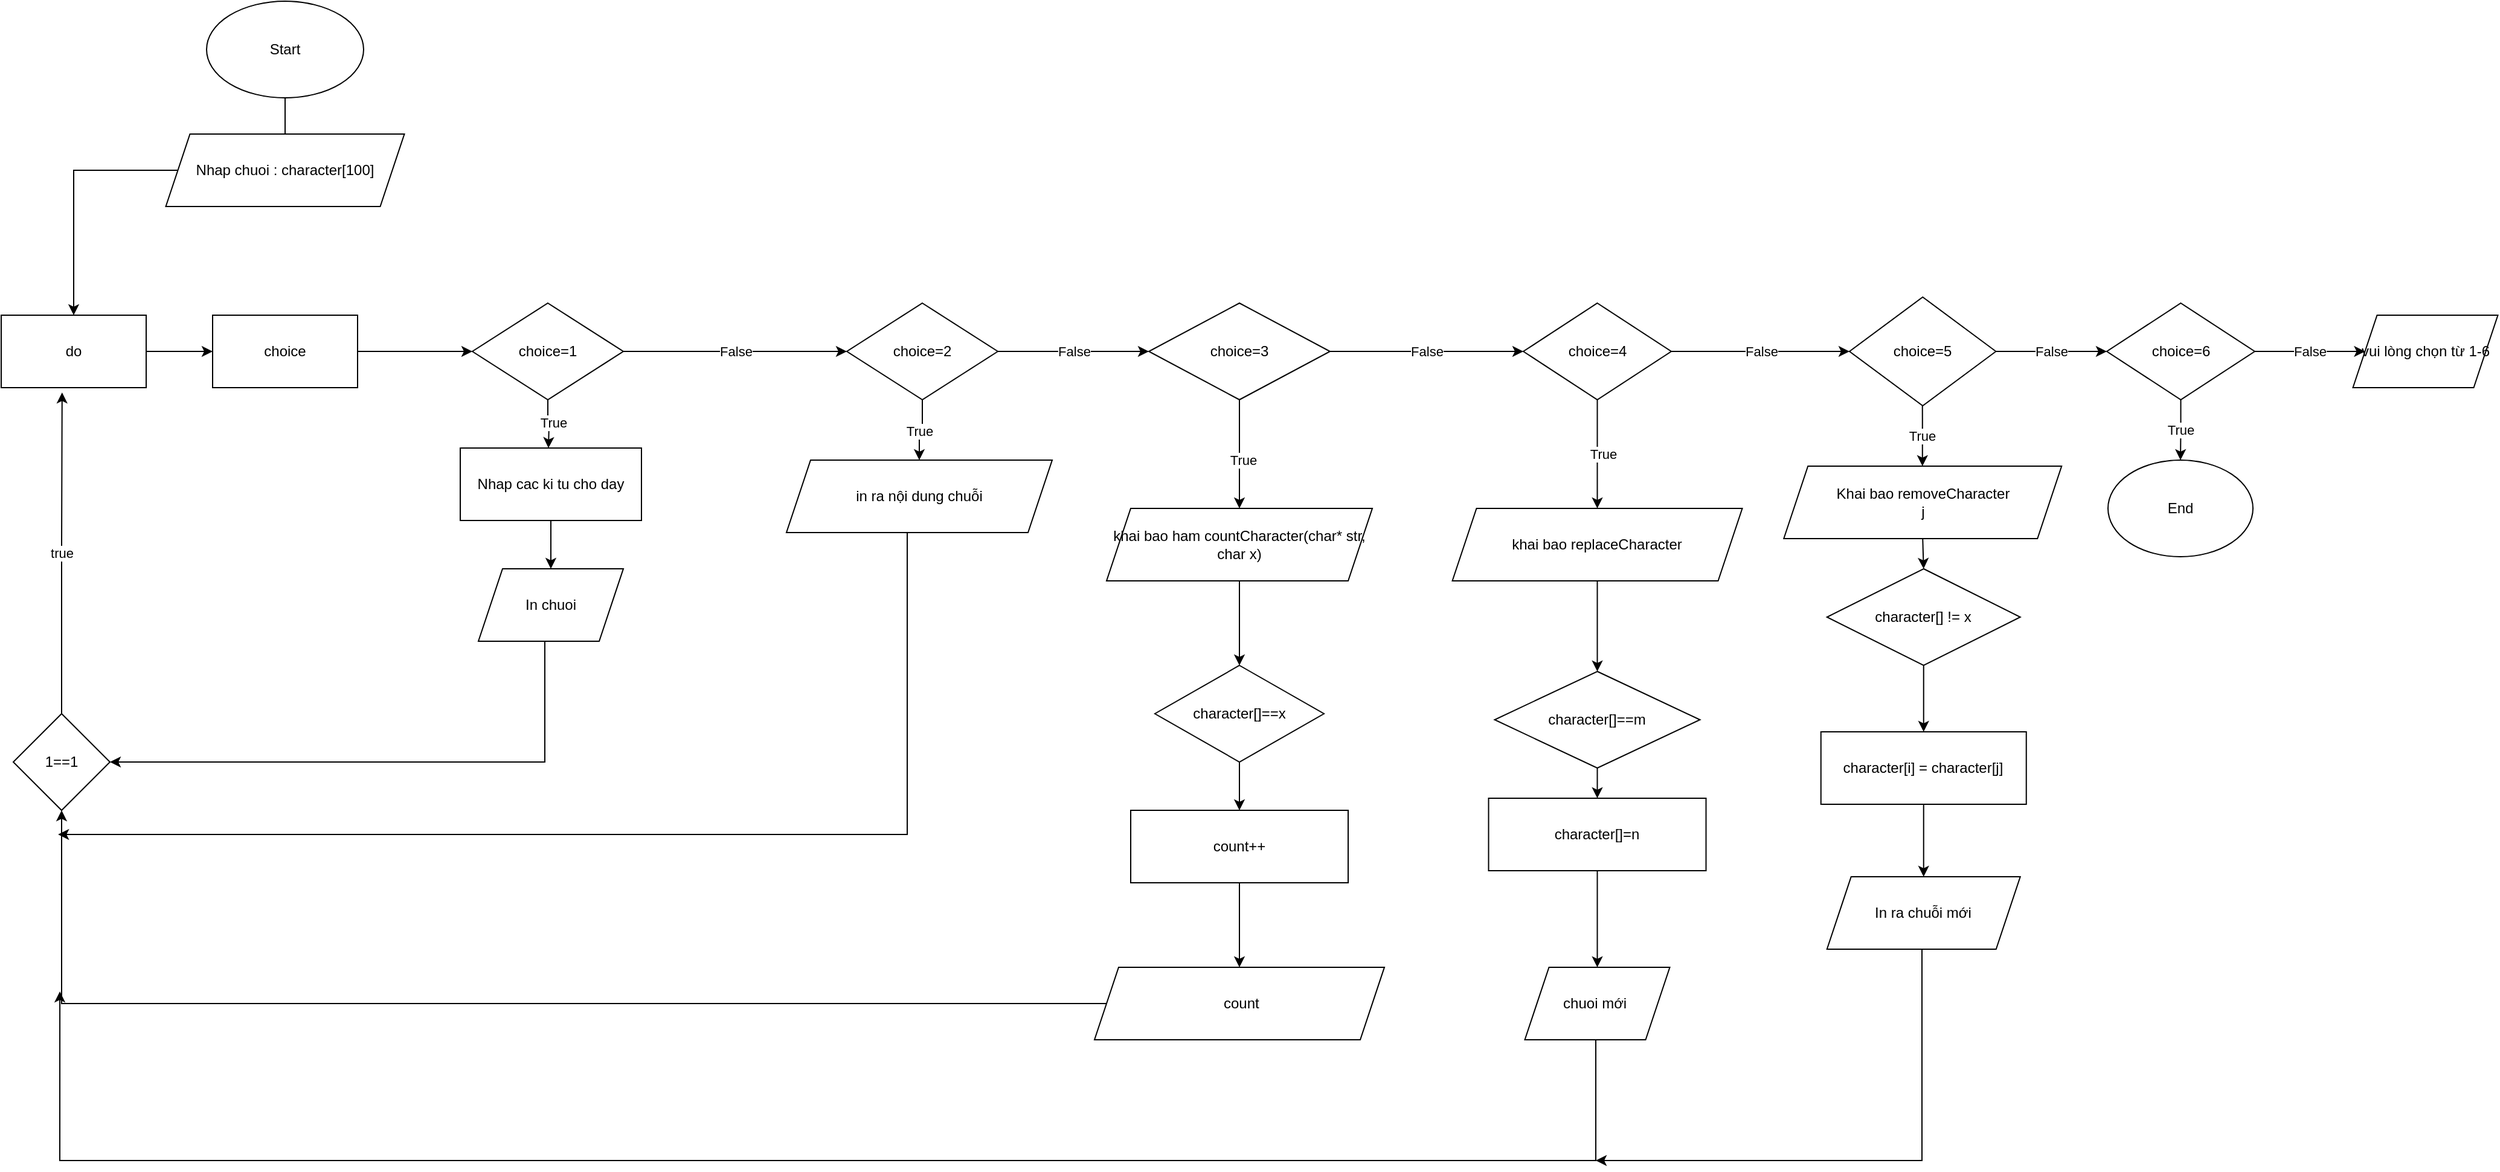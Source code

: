 <mxfile version="22.1.4" type="device">
  <diagram name="Trang-1" id="nKL-RL-9Hi9xbAjEonlU">
    <mxGraphModel dx="88" dy="508" grid="1" gridSize="10" guides="1" tooltips="1" connect="1" arrows="1" fold="1" page="1" pageScale="1" pageWidth="827" pageHeight="1169" math="0" shadow="0">
      <root>
        <mxCell id="0" />
        <mxCell id="1" parent="0" />
        <mxCell id="yo5zVEvIdZrcmJfwUsti-1" style="edgeStyle=orthogonalEdgeStyle;rounded=0;orthogonalLoop=1;jettySize=auto;html=1;" edge="1" parent="1" source="yo5zVEvIdZrcmJfwUsti-2">
          <mxGeometry relative="1" as="geometry">
            <mxPoint x="1325" y="170" as="targetPoint" />
          </mxGeometry>
        </mxCell>
        <mxCell id="yo5zVEvIdZrcmJfwUsti-2" value="Start" style="ellipse;whiteSpace=wrap;html=1;" vertex="1" parent="1">
          <mxGeometry x="1260" y="30" width="130" height="80" as="geometry" />
        </mxCell>
        <mxCell id="yo5zVEvIdZrcmJfwUsti-92" style="edgeStyle=orthogonalEdgeStyle;rounded=0;orthogonalLoop=1;jettySize=auto;html=1;entryX=0.5;entryY=0;entryDx=0;entryDy=0;" edge="1" parent="1" source="yo5zVEvIdZrcmJfwUsti-4" target="yo5zVEvIdZrcmJfwUsti-91">
          <mxGeometry relative="1" as="geometry" />
        </mxCell>
        <mxCell id="yo5zVEvIdZrcmJfwUsti-4" value="Nhap chuoi : character[100]" style="shape=parallelogram;perimeter=parallelogramPerimeter;whiteSpace=wrap;html=1;fixedSize=1;" vertex="1" parent="1">
          <mxGeometry x="1226.25" y="140" width="197.5" height="60" as="geometry" />
        </mxCell>
        <mxCell id="yo5zVEvIdZrcmJfwUsti-9" style="edgeStyle=orthogonalEdgeStyle;rounded=0;orthogonalLoop=1;jettySize=auto;html=1;exitX=0.5;exitY=1;exitDx=0;exitDy=0;" edge="1" parent="1" source="yo5zVEvIdZrcmJfwUsti-11">
          <mxGeometry relative="1" as="geometry">
            <mxPoint x="1543" y="400" as="targetPoint" />
          </mxGeometry>
        </mxCell>
        <mxCell id="yo5zVEvIdZrcmJfwUsti-10" value="True" style="edgeLabel;html=1;align=center;verticalAlign=middle;resizable=0;points=[];" vertex="1" connectable="0" parent="yo5zVEvIdZrcmJfwUsti-9">
          <mxGeometry x="-0.088" y="3" relative="1" as="geometry">
            <mxPoint x="1" as="offset" />
          </mxGeometry>
        </mxCell>
        <mxCell id="yo5zVEvIdZrcmJfwUsti-75" value="False" style="edgeStyle=orthogonalEdgeStyle;rounded=0;orthogonalLoop=1;jettySize=auto;html=1;" edge="1" parent="1" source="yo5zVEvIdZrcmJfwUsti-11" target="yo5zVEvIdZrcmJfwUsti-16">
          <mxGeometry relative="1" as="geometry" />
        </mxCell>
        <mxCell id="yo5zVEvIdZrcmJfwUsti-11" value="choice=1" style="rhombus;whiteSpace=wrap;html=1;" vertex="1" parent="1">
          <mxGeometry x="1480" y="280" width="125" height="80" as="geometry" />
        </mxCell>
        <mxCell id="yo5zVEvIdZrcmJfwUsti-12" style="edgeStyle=orthogonalEdgeStyle;rounded=0;orthogonalLoop=1;jettySize=auto;html=1;exitX=0.5;exitY=1;exitDx=0;exitDy=0;entryX=0.5;entryY=0;entryDx=0;entryDy=0;" edge="1" parent="1" source="yo5zVEvIdZrcmJfwUsti-16" target="yo5zVEvIdZrcmJfwUsti-30">
          <mxGeometry relative="1" as="geometry">
            <mxPoint x="1160" y="630" as="targetPoint" />
            <mxPoint x="1360" y="640" as="sourcePoint" />
          </mxGeometry>
        </mxCell>
        <mxCell id="yo5zVEvIdZrcmJfwUsti-13" value="True" style="edgeLabel;html=1;align=center;verticalAlign=middle;resizable=0;points=[];" vertex="1" connectable="0" parent="yo5zVEvIdZrcmJfwUsti-12">
          <mxGeometry x="0.074" relative="1" as="geometry">
            <mxPoint as="offset" />
          </mxGeometry>
        </mxCell>
        <mxCell id="yo5zVEvIdZrcmJfwUsti-76" value="False" style="edgeStyle=orthogonalEdgeStyle;rounded=0;orthogonalLoop=1;jettySize=auto;html=1;" edge="1" parent="1" source="yo5zVEvIdZrcmJfwUsti-16" target="yo5zVEvIdZrcmJfwUsti-21">
          <mxGeometry relative="1" as="geometry" />
        </mxCell>
        <mxCell id="yo5zVEvIdZrcmJfwUsti-16" value="choice=2" style="rhombus;whiteSpace=wrap;html=1;" vertex="1" parent="1">
          <mxGeometry x="1790" y="280" width="125" height="80" as="geometry" />
        </mxCell>
        <mxCell id="yo5zVEvIdZrcmJfwUsti-17" style="edgeStyle=orthogonalEdgeStyle;rounded=0;orthogonalLoop=1;jettySize=auto;html=1;exitX=0.5;exitY=1;exitDx=0;exitDy=0;entryX=0.5;entryY=0;entryDx=0;entryDy=0;" edge="1" parent="1" source="yo5zVEvIdZrcmJfwUsti-21" target="yo5zVEvIdZrcmJfwUsti-23">
          <mxGeometry relative="1" as="geometry">
            <mxPoint x="1160" y="790" as="targetPoint" />
            <mxPoint x="1930" y="770" as="sourcePoint" />
          </mxGeometry>
        </mxCell>
        <mxCell id="yo5zVEvIdZrcmJfwUsti-18" value="True" style="edgeLabel;html=1;align=center;verticalAlign=middle;resizable=0;points=[];" vertex="1" connectable="0" parent="yo5zVEvIdZrcmJfwUsti-17">
          <mxGeometry x="0.099" y="3" relative="1" as="geometry">
            <mxPoint as="offset" />
          </mxGeometry>
        </mxCell>
        <mxCell id="yo5zVEvIdZrcmJfwUsti-77" value="False" style="edgeStyle=orthogonalEdgeStyle;rounded=0;orthogonalLoop=1;jettySize=auto;html=1;" edge="1" parent="1" source="yo5zVEvIdZrcmJfwUsti-21" target="yo5zVEvIdZrcmJfwUsti-35">
          <mxGeometry relative="1" as="geometry" />
        </mxCell>
        <mxCell id="yo5zVEvIdZrcmJfwUsti-21" value="choice=3" style="rhombus;whiteSpace=wrap;html=1;" vertex="1" parent="1">
          <mxGeometry x="2040" y="280" width="150" height="80" as="geometry" />
        </mxCell>
        <mxCell id="yo5zVEvIdZrcmJfwUsti-81" value="" style="edgeStyle=orthogonalEdgeStyle;rounded=0;orthogonalLoop=1;jettySize=auto;html=1;" edge="1" parent="1" source="yo5zVEvIdZrcmJfwUsti-23" target="yo5zVEvIdZrcmJfwUsti-55">
          <mxGeometry relative="1" as="geometry" />
        </mxCell>
        <mxCell id="yo5zVEvIdZrcmJfwUsti-23" value="khai bao ham&amp;nbsp;countCharacter(char* str, char x)" style="shape=parallelogram;perimeter=parallelogramPerimeter;whiteSpace=wrap;html=1;fixedSize=1;" vertex="1" parent="1">
          <mxGeometry x="2005" y="450" width="220" height="60" as="geometry" />
        </mxCell>
        <mxCell id="yo5zVEvIdZrcmJfwUsti-25" style="edgeStyle=orthogonalEdgeStyle;rounded=0;orthogonalLoop=1;jettySize=auto;html=1;exitX=0.5;exitY=1;exitDx=0;exitDy=0;entryX=0.5;entryY=0;entryDx=0;entryDy=0;" edge="1" parent="1" source="yo5zVEvIdZrcmJfwUsti-26" target="yo5zVEvIdZrcmJfwUsti-28">
          <mxGeometry relative="1" as="geometry">
            <mxPoint x="940" y="470" as="targetPoint" />
          </mxGeometry>
        </mxCell>
        <mxCell id="yo5zVEvIdZrcmJfwUsti-26" value="Nhap cac ki tu cho day" style="rounded=0;whiteSpace=wrap;html=1;" vertex="1" parent="1">
          <mxGeometry x="1470" y="400" width="150" height="60" as="geometry" />
        </mxCell>
        <mxCell id="yo5zVEvIdZrcmJfwUsti-102" style="edgeStyle=orthogonalEdgeStyle;rounded=0;orthogonalLoop=1;jettySize=auto;html=1;" edge="1" parent="1" source="yo5zVEvIdZrcmJfwUsti-28" target="yo5zVEvIdZrcmJfwUsti-100">
          <mxGeometry relative="1" as="geometry">
            <mxPoint x="1545" y="680" as="targetPoint" />
            <Array as="points">
              <mxPoint x="1540" y="660" />
            </Array>
          </mxGeometry>
        </mxCell>
        <mxCell id="yo5zVEvIdZrcmJfwUsti-28" value="In chuoi" style="shape=parallelogram;perimeter=parallelogramPerimeter;whiteSpace=wrap;html=1;fixedSize=1;" vertex="1" parent="1">
          <mxGeometry x="1485" y="500" width="120" height="60" as="geometry" />
        </mxCell>
        <mxCell id="yo5zVEvIdZrcmJfwUsti-106" style="edgeStyle=orthogonalEdgeStyle;rounded=0;orthogonalLoop=1;jettySize=auto;html=1;" edge="1" parent="1" source="yo5zVEvIdZrcmJfwUsti-30">
          <mxGeometry relative="1" as="geometry">
            <mxPoint x="1137.091" y="720" as="targetPoint" />
            <Array as="points">
              <mxPoint x="1840" y="720" />
            </Array>
          </mxGeometry>
        </mxCell>
        <mxCell id="yo5zVEvIdZrcmJfwUsti-30" value="in ra nội dung chuỗi" style="shape=parallelogram;perimeter=parallelogramPerimeter;whiteSpace=wrap;html=1;fixedSize=1;" vertex="1" parent="1">
          <mxGeometry x="1740" y="410" width="220" height="60" as="geometry" />
        </mxCell>
        <mxCell id="yo5zVEvIdZrcmJfwUsti-31" style="edgeStyle=orthogonalEdgeStyle;rounded=0;orthogonalLoop=1;jettySize=auto;html=1;entryX=0.5;entryY=0;entryDx=0;entryDy=0;exitX=0.5;exitY=1;exitDx=0;exitDy=0;" edge="1" parent="1" source="yo5zVEvIdZrcmJfwUsti-35" target="yo5zVEvIdZrcmJfwUsti-38">
          <mxGeometry relative="1" as="geometry">
            <mxPoint x="3060" y="940" as="targetPoint" />
            <mxPoint x="3810" y="680" as="sourcePoint" />
          </mxGeometry>
        </mxCell>
        <mxCell id="yo5zVEvIdZrcmJfwUsti-32" value="True" style="edgeLabel;html=1;align=center;verticalAlign=middle;resizable=0;points=[];" vertex="1" connectable="0" parent="yo5zVEvIdZrcmJfwUsti-31">
          <mxGeometry x="-0.007" y="2" relative="1" as="geometry">
            <mxPoint x="2" as="offset" />
          </mxGeometry>
        </mxCell>
        <mxCell id="yo5zVEvIdZrcmJfwUsti-79" value="False" style="edgeStyle=orthogonalEdgeStyle;rounded=0;orthogonalLoop=1;jettySize=auto;html=1;" edge="1" parent="1" source="yo5zVEvIdZrcmJfwUsti-35" target="yo5zVEvIdZrcmJfwUsti-45">
          <mxGeometry relative="1" as="geometry" />
        </mxCell>
        <mxCell id="yo5zVEvIdZrcmJfwUsti-35" value="choice=4" style="rhombus;whiteSpace=wrap;html=1;" vertex="1" parent="1">
          <mxGeometry x="2350" y="280" width="122.5" height="80" as="geometry" />
        </mxCell>
        <mxCell id="yo5zVEvIdZrcmJfwUsti-36" style="edgeStyle=orthogonalEdgeStyle;rounded=0;orthogonalLoop=1;jettySize=auto;html=1;exitX=0.5;exitY=1;exitDx=0;exitDy=0;entryX=0.5;entryY=0;entryDx=0;entryDy=0;" edge="1" parent="1" source="yo5zVEvIdZrcmJfwUsti-59" target="yo5zVEvIdZrcmJfwUsti-60">
          <mxGeometry relative="1" as="geometry">
            <mxPoint x="690" y="960" as="targetPoint" />
            <mxPoint x="730" y="960" as="sourcePoint" />
          </mxGeometry>
        </mxCell>
        <mxCell id="yo5zVEvIdZrcmJfwUsti-37" style="edgeStyle=orthogonalEdgeStyle;rounded=0;orthogonalLoop=1;jettySize=auto;html=1;entryX=0.5;entryY=0;entryDx=0;entryDy=0;exitX=0.5;exitY=1;exitDx=0;exitDy=0;" edge="1" parent="1" source="yo5zVEvIdZrcmJfwUsti-38" target="yo5zVEvIdZrcmJfwUsti-59">
          <mxGeometry relative="1" as="geometry">
            <mxPoint x="2780" y="940" as="targetPoint" />
          </mxGeometry>
        </mxCell>
        <mxCell id="yo5zVEvIdZrcmJfwUsti-38" value="khai bao&amp;nbsp;replaceCharacter" style="shape=parallelogram;perimeter=parallelogramPerimeter;whiteSpace=wrap;html=1;fixedSize=1;" vertex="1" parent="1">
          <mxGeometry x="2291.25" y="450" width="240" height="60" as="geometry" />
        </mxCell>
        <mxCell id="yo5zVEvIdZrcmJfwUsti-80" value="False" style="edgeStyle=orthogonalEdgeStyle;rounded=0;orthogonalLoop=1;jettySize=auto;html=1;" edge="1" parent="1" source="yo5zVEvIdZrcmJfwUsti-45" target="yo5zVEvIdZrcmJfwUsti-52">
          <mxGeometry relative="1" as="geometry" />
        </mxCell>
        <mxCell id="yo5zVEvIdZrcmJfwUsti-45" value="choice=5" style="rhombus;whiteSpace=wrap;html=1;" vertex="1" parent="1">
          <mxGeometry x="2620" y="275" width="121.25" height="90" as="geometry" />
        </mxCell>
        <mxCell id="yo5zVEvIdZrcmJfwUsti-46" style="edgeStyle=orthogonalEdgeStyle;rounded=0;orthogonalLoop=1;jettySize=auto;html=1;entryX=0.5;entryY=0;entryDx=0;entryDy=0;exitX=0.5;exitY=1;exitDx=0;exitDy=0;" edge="1" parent="1" source="yo5zVEvIdZrcmJfwUsti-47" target="yo5zVEvIdZrcmJfwUsti-64">
          <mxGeometry relative="1" as="geometry">
            <mxPoint x="2511.37" y="445" as="targetPoint" />
          </mxGeometry>
        </mxCell>
        <mxCell id="yo5zVEvIdZrcmJfwUsti-47" value="Khai bao&amp;nbsp;removeCharacter&lt;br&gt;j" style="shape=parallelogram;perimeter=parallelogramPerimeter;whiteSpace=wrap;html=1;fixedSize=1;" vertex="1" parent="1">
          <mxGeometry x="2565.62" y="415" width="230" height="60" as="geometry" />
        </mxCell>
        <mxCell id="yo5zVEvIdZrcmJfwUsti-87" value="True" style="edgeStyle=orthogonalEdgeStyle;rounded=0;orthogonalLoop=1;jettySize=auto;html=1;" edge="1" parent="1" target="yo5zVEvIdZrcmJfwUsti-47">
          <mxGeometry relative="1" as="geometry">
            <mxPoint x="2680.37" y="365" as="sourcePoint" />
            <Array as="points">
              <mxPoint x="2680.37" y="375" />
              <mxPoint x="2680.37" y="375" />
            </Array>
          </mxGeometry>
        </mxCell>
        <mxCell id="yo5zVEvIdZrcmJfwUsti-96" value="False" style="edgeStyle=orthogonalEdgeStyle;rounded=0;orthogonalLoop=1;jettySize=auto;html=1;" edge="1" parent="1" source="yo5zVEvIdZrcmJfwUsti-52" target="yo5zVEvIdZrcmJfwUsti-95">
          <mxGeometry relative="1" as="geometry" />
        </mxCell>
        <mxCell id="yo5zVEvIdZrcmJfwUsti-98" value="True" style="edgeStyle=orthogonalEdgeStyle;rounded=0;orthogonalLoop=1;jettySize=auto;html=1;entryX=0.5;entryY=0;entryDx=0;entryDy=0;" edge="1" parent="1" source="yo5zVEvIdZrcmJfwUsti-52" target="yo5zVEvIdZrcmJfwUsti-97">
          <mxGeometry relative="1" as="geometry">
            <mxPoint x="2894.25" y="390" as="targetPoint" />
          </mxGeometry>
        </mxCell>
        <mxCell id="yo5zVEvIdZrcmJfwUsti-52" value="choice=6" style="rhombus;whiteSpace=wrap;html=1;" vertex="1" parent="1">
          <mxGeometry x="2833" y="280" width="122.5" height="80" as="geometry" />
        </mxCell>
        <mxCell id="yo5zVEvIdZrcmJfwUsti-82" value="" style="edgeStyle=orthogonalEdgeStyle;rounded=0;orthogonalLoop=1;jettySize=auto;html=1;" edge="1" parent="1" source="yo5zVEvIdZrcmJfwUsti-55" target="yo5zVEvIdZrcmJfwUsti-56">
          <mxGeometry relative="1" as="geometry" />
        </mxCell>
        <mxCell id="yo5zVEvIdZrcmJfwUsti-55" value="character[]==x" style="rhombus;whiteSpace=wrap;html=1;" vertex="1" parent="1">
          <mxGeometry x="2045" y="580" width="140" height="80" as="geometry" />
        </mxCell>
        <mxCell id="yo5zVEvIdZrcmJfwUsti-83" value="" style="edgeStyle=orthogonalEdgeStyle;rounded=0;orthogonalLoop=1;jettySize=auto;html=1;" edge="1" parent="1" source="yo5zVEvIdZrcmJfwUsti-56" target="yo5zVEvIdZrcmJfwUsti-58">
          <mxGeometry relative="1" as="geometry" />
        </mxCell>
        <mxCell id="yo5zVEvIdZrcmJfwUsti-56" value="count++" style="rounded=0;whiteSpace=wrap;html=1;" vertex="1" parent="1">
          <mxGeometry x="2025" y="700" width="180" height="60" as="geometry" />
        </mxCell>
        <mxCell id="yo5zVEvIdZrcmJfwUsti-103" style="edgeStyle=orthogonalEdgeStyle;rounded=0;orthogonalLoop=1;jettySize=auto;html=1;entryX=0.5;entryY=1;entryDx=0;entryDy=0;" edge="1" parent="1" source="yo5zVEvIdZrcmJfwUsti-58" target="yo5zVEvIdZrcmJfwUsti-100">
          <mxGeometry relative="1" as="geometry" />
        </mxCell>
        <mxCell id="yo5zVEvIdZrcmJfwUsti-58" value="&amp;nbsp;count" style="shape=parallelogram;perimeter=parallelogramPerimeter;whiteSpace=wrap;html=1;fixedSize=1;" vertex="1" parent="1">
          <mxGeometry x="1995" y="830" width="240" height="60" as="geometry" />
        </mxCell>
        <mxCell id="yo5zVEvIdZrcmJfwUsti-59" value="character[]==m" style="rhombus;whiteSpace=wrap;html=1;" vertex="1" parent="1">
          <mxGeometry x="2326.25" y="585" width="170" height="80" as="geometry" />
        </mxCell>
        <mxCell id="yo5zVEvIdZrcmJfwUsti-85" value="" style="edgeStyle=orthogonalEdgeStyle;rounded=0;orthogonalLoop=1;jettySize=auto;html=1;" edge="1" parent="1" source="yo5zVEvIdZrcmJfwUsti-60" target="yo5zVEvIdZrcmJfwUsti-84">
          <mxGeometry relative="1" as="geometry" />
        </mxCell>
        <mxCell id="yo5zVEvIdZrcmJfwUsti-60" value="character[]=n" style="rounded=0;whiteSpace=wrap;html=1;" vertex="1" parent="1">
          <mxGeometry x="2321.25" y="690" width="180" height="60" as="geometry" />
        </mxCell>
        <mxCell id="yo5zVEvIdZrcmJfwUsti-63" style="edgeStyle=orthogonalEdgeStyle;rounded=0;orthogonalLoop=1;jettySize=auto;html=1;exitX=0.5;exitY=1;exitDx=0;exitDy=0;entryX=0.5;entryY=0;entryDx=0;entryDy=0;" edge="1" parent="1" source="yo5zVEvIdZrcmJfwUsti-64" target="yo5zVEvIdZrcmJfwUsti-66">
          <mxGeometry relative="1" as="geometry">
            <mxPoint x="2301.37" y="445" as="targetPoint" />
          </mxGeometry>
        </mxCell>
        <mxCell id="yo5zVEvIdZrcmJfwUsti-64" value="character[] != x" style="rhombus;whiteSpace=wrap;html=1;" vertex="1" parent="1">
          <mxGeometry x="2601.37" y="500" width="160" height="80" as="geometry" />
        </mxCell>
        <mxCell id="yo5zVEvIdZrcmJfwUsti-89" value="" style="edgeStyle=orthogonalEdgeStyle;rounded=0;orthogonalLoop=1;jettySize=auto;html=1;" edge="1" parent="1" source="yo5zVEvIdZrcmJfwUsti-66" target="yo5zVEvIdZrcmJfwUsti-68">
          <mxGeometry relative="1" as="geometry" />
        </mxCell>
        <mxCell id="yo5zVEvIdZrcmJfwUsti-66" value="character[i] = character[j]" style="rounded=0;whiteSpace=wrap;html=1;" vertex="1" parent="1">
          <mxGeometry x="2596.37" y="635" width="170" height="60" as="geometry" />
        </mxCell>
        <mxCell id="yo5zVEvIdZrcmJfwUsti-105" style="edgeStyle=orthogonalEdgeStyle;rounded=0;orthogonalLoop=1;jettySize=auto;html=1;" edge="1" parent="1" source="yo5zVEvIdZrcmJfwUsti-68">
          <mxGeometry relative="1" as="geometry">
            <mxPoint x="2410" y="990" as="targetPoint" />
            <Array as="points">
              <mxPoint x="2680" y="990" />
            </Array>
          </mxGeometry>
        </mxCell>
        <mxCell id="yo5zVEvIdZrcmJfwUsti-68" value="In ra chuỗi mới" style="shape=parallelogram;perimeter=parallelogramPerimeter;whiteSpace=wrap;html=1;fixedSize=1;" vertex="1" parent="1">
          <mxGeometry x="2601.37" y="755" width="160" height="60" as="geometry" />
        </mxCell>
        <mxCell id="yo5zVEvIdZrcmJfwUsti-74" value="" style="edgeStyle=orthogonalEdgeStyle;rounded=0;orthogonalLoop=1;jettySize=auto;html=1;" edge="1" parent="1" source="yo5zVEvIdZrcmJfwUsti-73" target="yo5zVEvIdZrcmJfwUsti-11">
          <mxGeometry relative="1" as="geometry" />
        </mxCell>
        <mxCell id="yo5zVEvIdZrcmJfwUsti-73" value="choice" style="rounded=0;whiteSpace=wrap;html=1;" vertex="1" parent="1">
          <mxGeometry x="1265" y="290" width="120" height="60" as="geometry" />
        </mxCell>
        <mxCell id="yo5zVEvIdZrcmJfwUsti-104" style="edgeStyle=orthogonalEdgeStyle;rounded=0;orthogonalLoop=1;jettySize=auto;html=1;" edge="1" parent="1" source="yo5zVEvIdZrcmJfwUsti-84">
          <mxGeometry relative="1" as="geometry">
            <mxPoint x="1138.545" y="850" as="targetPoint" />
            <Array as="points">
              <mxPoint x="2410" y="990" />
            </Array>
          </mxGeometry>
        </mxCell>
        <mxCell id="yo5zVEvIdZrcmJfwUsti-84" value="chuoi mới&amp;nbsp;" style="shape=parallelogram;perimeter=parallelogramPerimeter;whiteSpace=wrap;html=1;fixedSize=1;rounded=0;" vertex="1" parent="1">
          <mxGeometry x="2351.25" y="830" width="120" height="60" as="geometry" />
        </mxCell>
        <mxCell id="yo5zVEvIdZrcmJfwUsti-93" style="edgeStyle=orthogonalEdgeStyle;rounded=0;orthogonalLoop=1;jettySize=auto;html=1;entryX=0;entryY=0.5;entryDx=0;entryDy=0;" edge="1" parent="1" source="yo5zVEvIdZrcmJfwUsti-91" target="yo5zVEvIdZrcmJfwUsti-73">
          <mxGeometry relative="1" as="geometry" />
        </mxCell>
        <mxCell id="yo5zVEvIdZrcmJfwUsti-91" value="do" style="rounded=0;whiteSpace=wrap;html=1;" vertex="1" parent="1">
          <mxGeometry x="1090" y="290" width="120" height="60" as="geometry" />
        </mxCell>
        <mxCell id="yo5zVEvIdZrcmJfwUsti-95" value="vui lòng chọn từ 1-6" style="shape=parallelogram;perimeter=parallelogramPerimeter;whiteSpace=wrap;html=1;fixedSize=1;" vertex="1" parent="1">
          <mxGeometry x="3036.75" y="290" width="120" height="60" as="geometry" />
        </mxCell>
        <mxCell id="yo5zVEvIdZrcmJfwUsti-97" value="End" style="ellipse;whiteSpace=wrap;html=1;" vertex="1" parent="1">
          <mxGeometry x="2834" y="410" width="120" height="80" as="geometry" />
        </mxCell>
        <mxCell id="yo5zVEvIdZrcmJfwUsti-100" value="1==1" style="rhombus;whiteSpace=wrap;html=1;" vertex="1" parent="1">
          <mxGeometry x="1100" y="620" width="80" height="80" as="geometry" />
        </mxCell>
        <mxCell id="yo5zVEvIdZrcmJfwUsti-101" value="true" style="edgeStyle=orthogonalEdgeStyle;rounded=0;orthogonalLoop=1;jettySize=auto;html=1;entryX=0.42;entryY=1.067;entryDx=0;entryDy=0;entryPerimeter=0;" edge="1" parent="1" source="yo5zVEvIdZrcmJfwUsti-100" target="yo5zVEvIdZrcmJfwUsti-91">
          <mxGeometry relative="1" as="geometry" />
        </mxCell>
      </root>
    </mxGraphModel>
  </diagram>
</mxfile>
